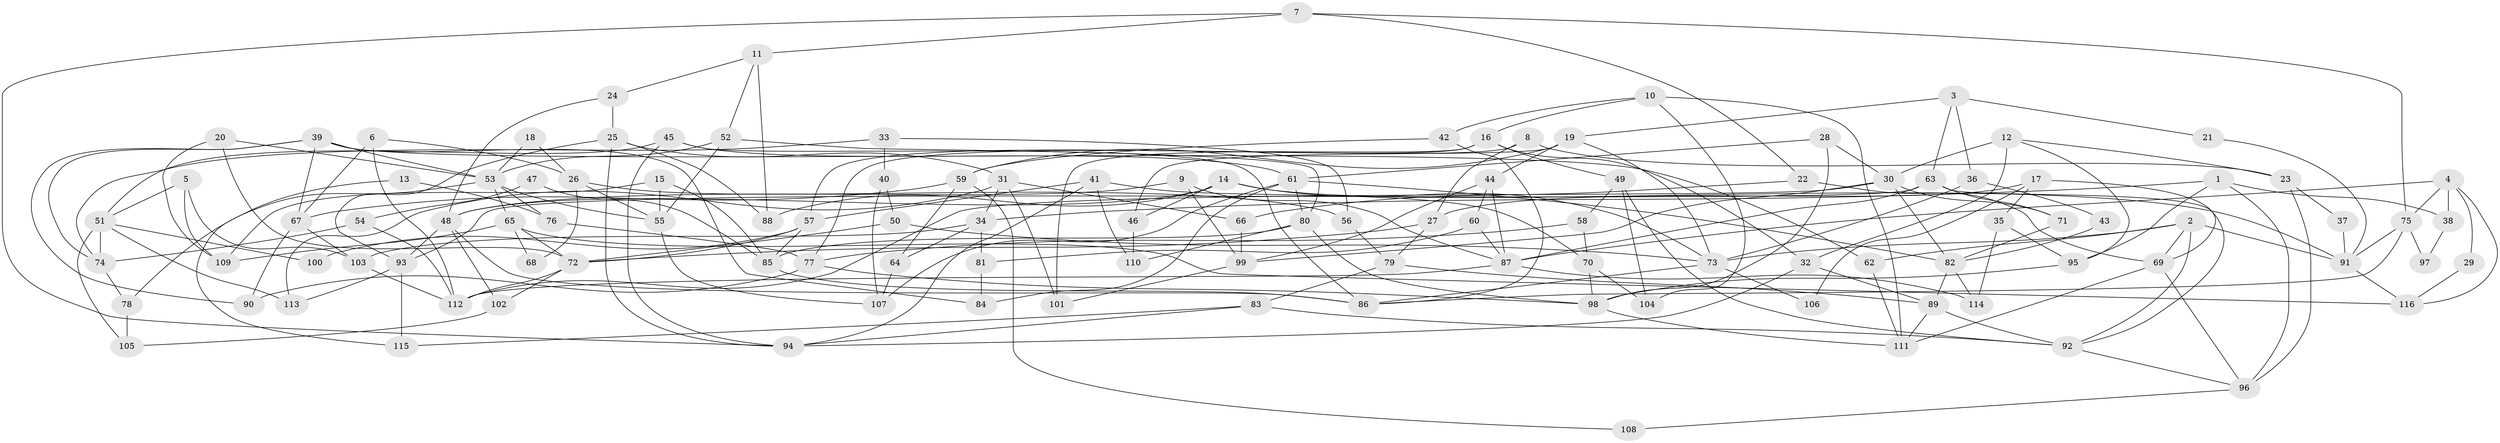 // coarse degree distribution, {4: 0.0851063829787234, 3: 0.1702127659574468, 7: 0.1276595744680851, 5: 0.23404255319148937, 8: 0.10638297872340426, 6: 0.1276595744680851, 9: 0.06382978723404255, 12: 0.02127659574468085, 10: 0.02127659574468085, 11: 0.0425531914893617}
// Generated by graph-tools (version 1.1) at 2025/37/03/04/25 23:37:04]
// undirected, 116 vertices, 232 edges
graph export_dot {
  node [color=gray90,style=filled];
  1;
  2;
  3;
  4;
  5;
  6;
  7;
  8;
  9;
  10;
  11;
  12;
  13;
  14;
  15;
  16;
  17;
  18;
  19;
  20;
  21;
  22;
  23;
  24;
  25;
  26;
  27;
  28;
  29;
  30;
  31;
  32;
  33;
  34;
  35;
  36;
  37;
  38;
  39;
  40;
  41;
  42;
  43;
  44;
  45;
  46;
  47;
  48;
  49;
  50;
  51;
  52;
  53;
  54;
  55;
  56;
  57;
  58;
  59;
  60;
  61;
  62;
  63;
  64;
  65;
  66;
  67;
  68;
  69;
  70;
  71;
  72;
  73;
  74;
  75;
  76;
  77;
  78;
  79;
  80;
  81;
  82;
  83;
  84;
  85;
  86;
  87;
  88;
  89;
  90;
  91;
  92;
  93;
  94;
  95;
  96;
  97;
  98;
  99;
  100;
  101;
  102;
  103;
  104;
  105;
  106;
  107;
  108;
  109;
  110;
  111;
  112;
  113;
  114;
  115;
  116;
  1 -- 96;
  1 -- 95;
  1 -- 34;
  1 -- 38;
  2 -- 91;
  2 -- 62;
  2 -- 69;
  2 -- 73;
  2 -- 92;
  3 -- 63;
  3 -- 19;
  3 -- 21;
  3 -- 36;
  4 -- 116;
  4 -- 87;
  4 -- 29;
  4 -- 38;
  4 -- 75;
  5 -- 51;
  5 -- 103;
  5 -- 109;
  6 -- 26;
  6 -- 112;
  6 -- 67;
  7 -- 11;
  7 -- 75;
  7 -- 22;
  7 -- 94;
  8 -- 77;
  8 -- 27;
  8 -- 23;
  9 -- 87;
  9 -- 99;
  9 -- 48;
  10 -- 111;
  10 -- 42;
  10 -- 16;
  10 -- 104;
  11 -- 24;
  11 -- 88;
  11 -- 52;
  12 -- 30;
  12 -- 32;
  12 -- 23;
  12 -- 95;
  13 -- 115;
  13 -- 76;
  14 -- 73;
  14 -- 48;
  14 -- 46;
  14 -- 88;
  14 -- 91;
  15 -- 109;
  15 -- 85;
  15 -- 55;
  16 -- 49;
  16 -- 32;
  16 -- 57;
  16 -- 101;
  17 -- 69;
  17 -- 27;
  17 -- 35;
  17 -- 106;
  18 -- 53;
  18 -- 26;
  19 -- 44;
  19 -- 46;
  19 -- 59;
  19 -- 73;
  20 -- 72;
  20 -- 53;
  20 -- 109;
  21 -- 91;
  22 -- 69;
  22 -- 66;
  23 -- 37;
  23 -- 96;
  24 -- 48;
  24 -- 25;
  25 -- 94;
  25 -- 93;
  25 -- 31;
  25 -- 88;
  26 -- 55;
  26 -- 56;
  26 -- 68;
  27 -- 72;
  27 -- 79;
  28 -- 61;
  28 -- 30;
  28 -- 98;
  29 -- 116;
  30 -- 99;
  30 -- 71;
  30 -- 82;
  30 -- 112;
  31 -- 101;
  31 -- 34;
  31 -- 66;
  31 -- 113;
  32 -- 94;
  32 -- 89;
  33 -- 74;
  33 -- 40;
  33 -- 56;
  34 -- 64;
  34 -- 81;
  34 -- 103;
  35 -- 95;
  35 -- 114;
  36 -- 73;
  36 -- 43;
  37 -- 91;
  38 -- 97;
  39 -- 67;
  39 -- 53;
  39 -- 62;
  39 -- 74;
  39 -- 84;
  39 -- 90;
  40 -- 50;
  40 -- 107;
  41 -- 70;
  41 -- 57;
  41 -- 94;
  41 -- 110;
  42 -- 86;
  42 -- 59;
  43 -- 82;
  44 -- 60;
  44 -- 87;
  44 -- 99;
  45 -- 61;
  45 -- 94;
  45 -- 51;
  45 -- 86;
  46 -- 110;
  47 -- 85;
  47 -- 54;
  48 -- 86;
  48 -- 93;
  48 -- 102;
  49 -- 92;
  49 -- 58;
  49 -- 104;
  50 -- 72;
  50 -- 73;
  51 -- 74;
  51 -- 100;
  51 -- 105;
  51 -- 113;
  52 -- 53;
  52 -- 55;
  52 -- 80;
  53 -- 55;
  53 -- 65;
  53 -- 76;
  53 -- 78;
  54 -- 74;
  54 -- 112;
  55 -- 107;
  56 -- 79;
  57 -- 85;
  57 -- 72;
  57 -- 100;
  58 -- 77;
  58 -- 70;
  59 -- 64;
  59 -- 67;
  59 -- 108;
  60 -- 81;
  60 -- 87;
  61 -- 82;
  61 -- 80;
  61 -- 84;
  61 -- 107;
  62 -- 111;
  63 -- 87;
  63 -- 93;
  63 -- 71;
  63 -- 92;
  64 -- 107;
  65 -- 109;
  65 -- 72;
  65 -- 68;
  65 -- 116;
  66 -- 99;
  67 -- 90;
  67 -- 103;
  69 -- 96;
  69 -- 111;
  70 -- 104;
  70 -- 98;
  71 -- 82;
  72 -- 112;
  72 -- 102;
  73 -- 86;
  73 -- 106;
  74 -- 78;
  75 -- 86;
  75 -- 91;
  75 -- 97;
  76 -- 77;
  77 -- 98;
  77 -- 90;
  78 -- 105;
  79 -- 89;
  79 -- 83;
  80 -- 98;
  80 -- 85;
  80 -- 110;
  81 -- 84;
  82 -- 89;
  82 -- 114;
  83 -- 94;
  83 -- 92;
  83 -- 115;
  85 -- 86;
  87 -- 114;
  87 -- 112;
  89 -- 92;
  89 -- 111;
  91 -- 116;
  92 -- 96;
  93 -- 113;
  93 -- 115;
  95 -- 98;
  96 -- 108;
  98 -- 111;
  99 -- 101;
  102 -- 105;
  103 -- 112;
}
